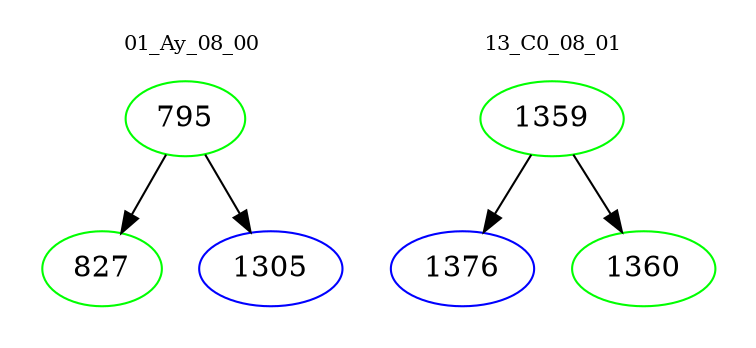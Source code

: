 digraph{
subgraph cluster_0 {
color = white
label = "01_Ay_08_00";
fontsize=10;
T0_795 [label="795", color="green"]
T0_795 -> T0_827 [color="black"]
T0_827 [label="827", color="green"]
T0_795 -> T0_1305 [color="black"]
T0_1305 [label="1305", color="blue"]
}
subgraph cluster_1 {
color = white
label = "13_C0_08_01";
fontsize=10;
T1_1359 [label="1359", color="green"]
T1_1359 -> T1_1376 [color="black"]
T1_1376 [label="1376", color="blue"]
T1_1359 -> T1_1360 [color="black"]
T1_1360 [label="1360", color="green"]
}
}
